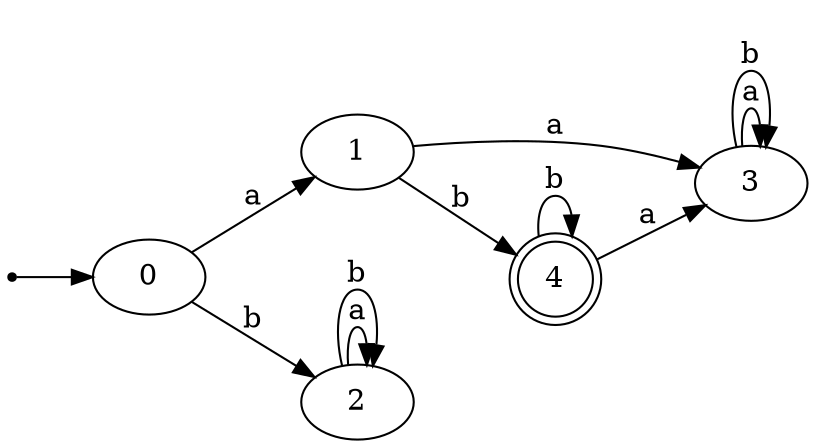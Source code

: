 digraph{
rankdir=LR;
inic[shape=point];
inic->0;
0->1 [label="a"];
0->2 [label="b"];
1->3 [label="a"];
1->4 [label="b"];
2->2 [label="a"];
2->2 [label="b"];
3->3 [label="a"];
3->3 [label="b"];
4->3 [label="a"];
4->4 [label="b"];
4[shape=doublecircle];
}